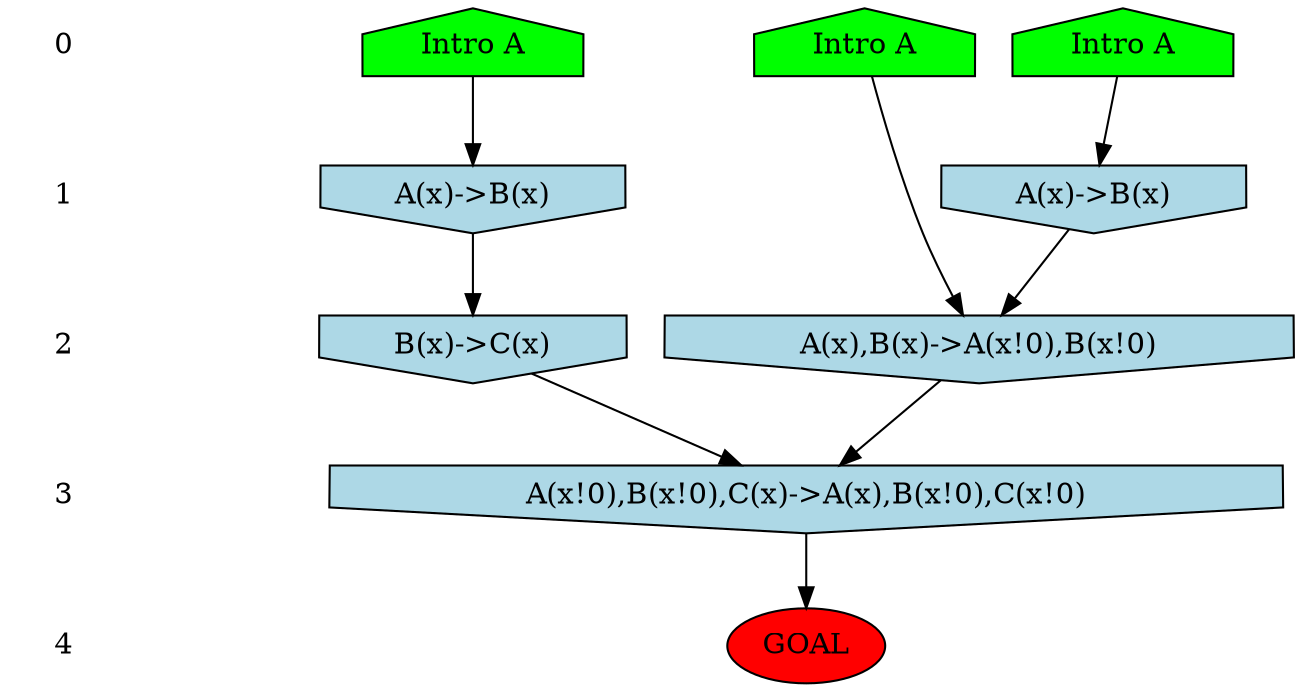 /* Compression of 5 causal flows obtained in average at 4.169947E+00 t.u */
/* Compressed causal flows were: [2;3;4;6;8] */
digraph G{
 ranksep=.5 ; 
{ rank = same ; "0" [shape=plaintext] ; node_1 [label ="Intro A", shape=house, style=filled, fillcolor=green] ;
node_2 [label ="Intro A", shape=house, style=filled, fillcolor=green] ;
node_3 [label ="Intro A", shape=house, style=filled, fillcolor=green] ;
}
{ rank = same ; "1" [shape=plaintext] ; node_4 [label="A(x)->B(x)", shape=invhouse, style=filled, fillcolor = lightblue] ;
node_5 [label="A(x)->B(x)", shape=invhouse, style=filled, fillcolor = lightblue] ;
}
{ rank = same ; "2" [shape=plaintext] ; node_6 [label="A(x),B(x)->A(x!0),B(x!0)", shape=invhouse, style=filled, fillcolor = lightblue] ;
node_7 [label="B(x)->C(x)", shape=invhouse, style=filled, fillcolor = lightblue] ;
}
{ rank = same ; "3" [shape=plaintext] ; node_8 [label="A(x!0),B(x!0),C(x)->A(x),B(x!0),C(x!0)", shape=invhouse, style=filled, fillcolor = lightblue] ;
}
{ rank = same ; "4" [shape=plaintext] ; node_9 [label ="GOAL", style=filled, fillcolor=red] ;
}
"0" -> "1" [style="invis"]; 
"1" -> "2" [style="invis"]; 
"2" -> "3" [style="invis"]; 
"3" -> "4" [style="invis"]; 
node_2 -> node_4
node_1 -> node_5
node_3 -> node_6
node_4 -> node_6
node_5 -> node_7
node_6 -> node_8
node_7 -> node_8
node_8 -> node_9
}
/*
 Dot generation time: 0.000000
*/
